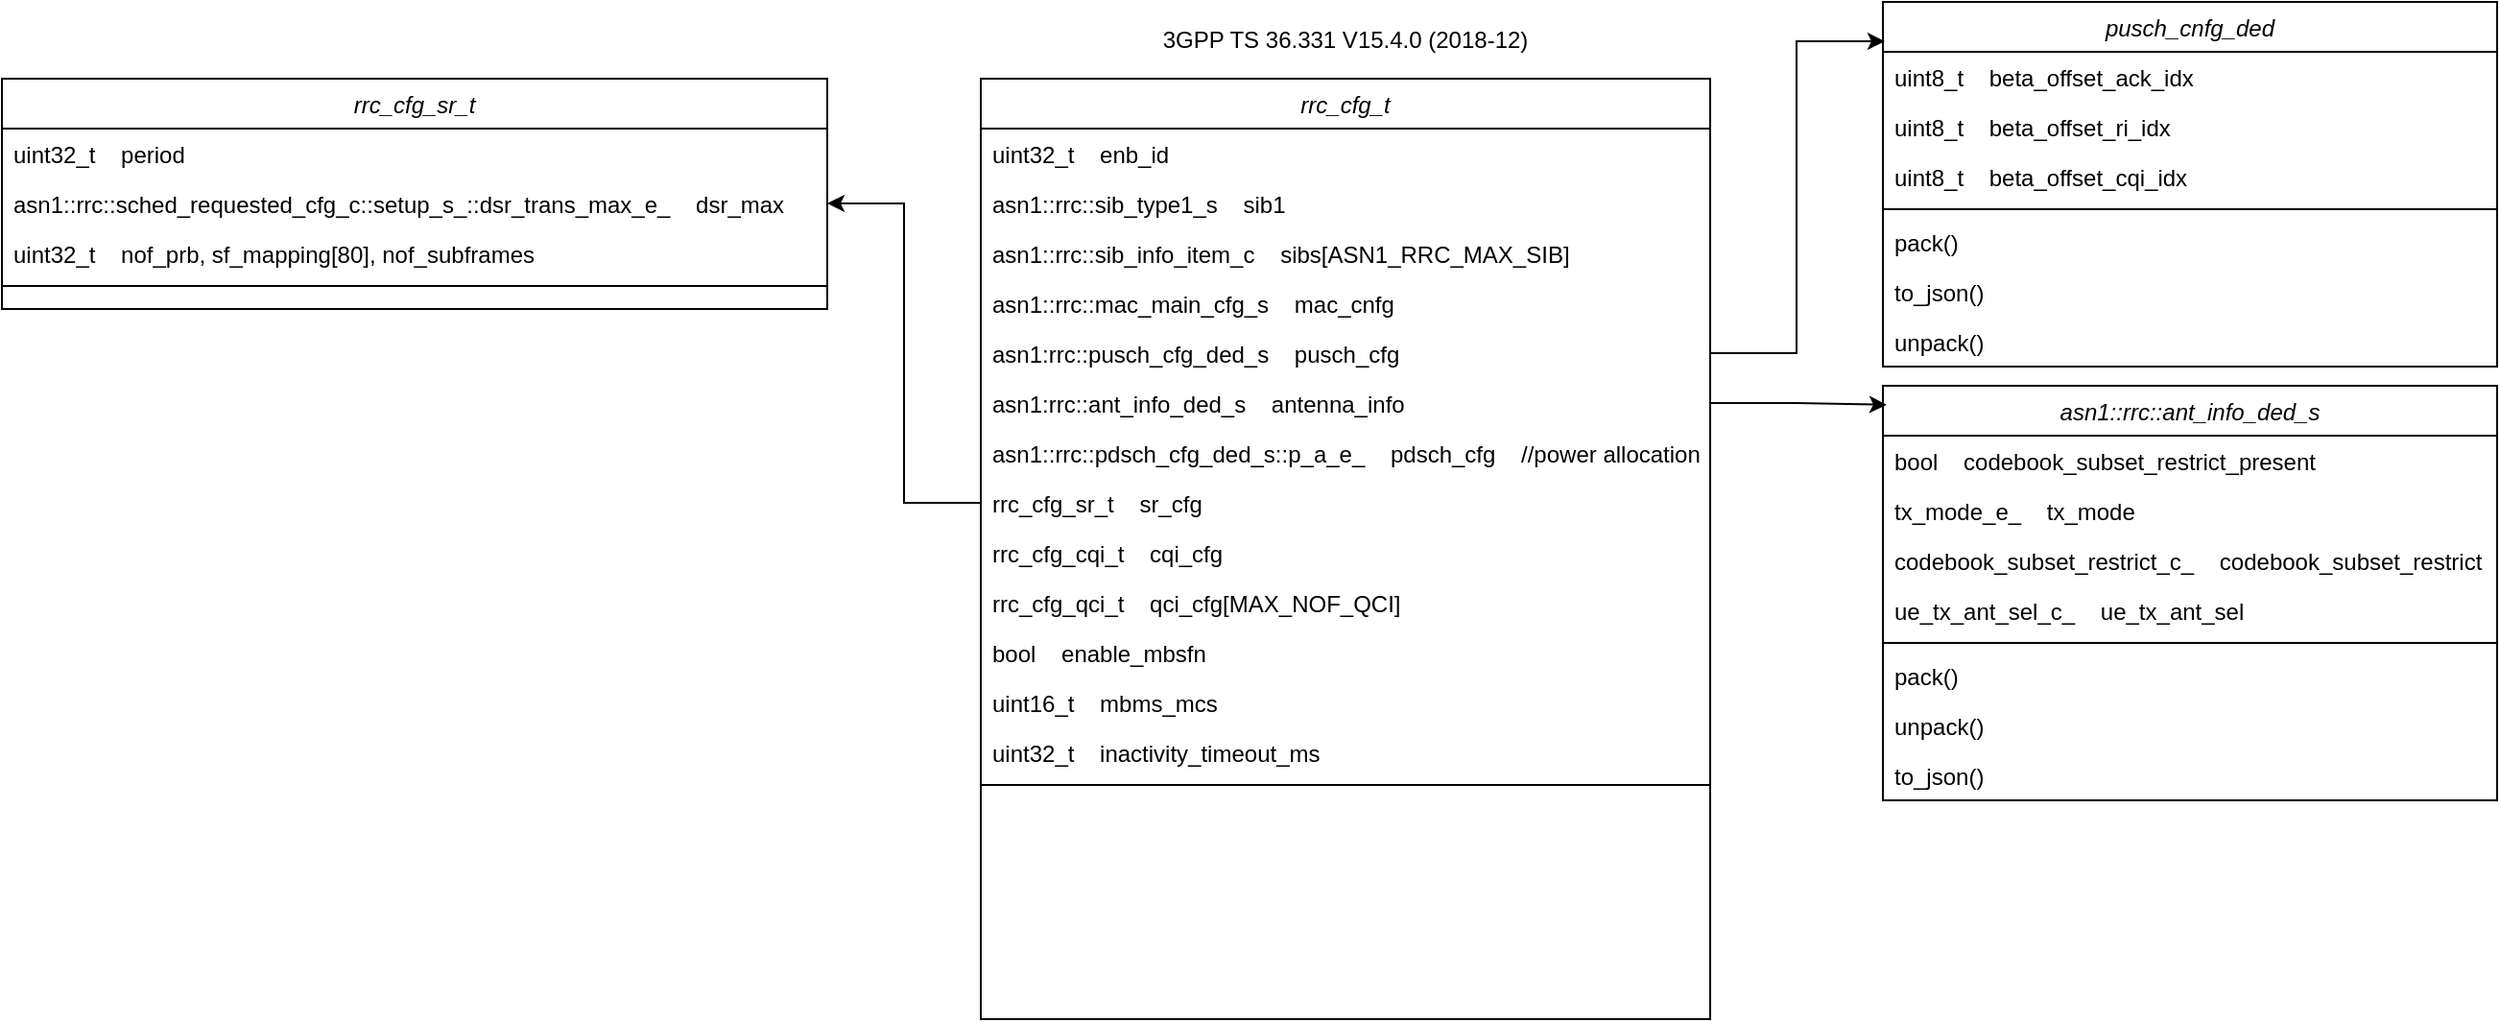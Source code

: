 <mxfile version="15.1.2" type="github">
  <diagram id="C5RBs43oDa-KdzZeNtuy" name="Page-1">
    <mxGraphModel dx="1695" dy="590" grid="1" gridSize="10" guides="1" tooltips="1" connect="1" arrows="1" fold="1" page="1" pageScale="1" pageWidth="827" pageHeight="1169" math="0" shadow="0">
      <root>
        <mxCell id="WIyWlLk6GJQsqaUBKTNV-0" />
        <mxCell id="WIyWlLk6GJQsqaUBKTNV-1" parent="WIyWlLk6GJQsqaUBKTNV-0" />
        <mxCell id="zkfFHV4jXpPFQw0GAbJ--0" value="rrc_cfg_t" style="swimlane;fontStyle=2;align=center;verticalAlign=top;childLayout=stackLayout;horizontal=1;startSize=26;horizontalStack=0;resizeParent=1;resizeLast=0;collapsible=1;marginBottom=0;rounded=0;shadow=0;strokeWidth=1;" parent="WIyWlLk6GJQsqaUBKTNV-1" vertex="1">
          <mxGeometry x="160" y="50" width="380" height="490" as="geometry">
            <mxRectangle x="230" y="140" width="160" height="26" as="alternateBounds" />
          </mxGeometry>
        </mxCell>
        <mxCell id="zkfFHV4jXpPFQw0GAbJ--1" value="uint32_t    enb_id" style="text;align=left;verticalAlign=top;spacingLeft=4;spacingRight=4;overflow=hidden;rotatable=0;points=[[0,0.5],[1,0.5]];portConstraint=eastwest;" parent="zkfFHV4jXpPFQw0GAbJ--0" vertex="1">
          <mxGeometry y="26" width="380" height="26" as="geometry" />
        </mxCell>
        <mxCell id="zkfFHV4jXpPFQw0GAbJ--2" value="asn1::rrc::sib_type1_s    sib1" style="text;align=left;verticalAlign=top;spacingLeft=4;spacingRight=4;overflow=hidden;rotatable=0;points=[[0,0.5],[1,0.5]];portConstraint=eastwest;rounded=0;shadow=0;html=0;" parent="zkfFHV4jXpPFQw0GAbJ--0" vertex="1">
          <mxGeometry y="52" width="380" height="26" as="geometry" />
        </mxCell>
        <mxCell id="zkfFHV4jXpPFQw0GAbJ--3" value="asn1::rrc::sib_info_item_c    sibs[ASN1_RRC_MAX_SIB]" style="text;align=left;verticalAlign=top;spacingLeft=4;spacingRight=4;overflow=hidden;rotatable=0;points=[[0,0.5],[1,0.5]];portConstraint=eastwest;rounded=0;shadow=0;html=0;" parent="zkfFHV4jXpPFQw0GAbJ--0" vertex="1">
          <mxGeometry y="78" width="380" height="26" as="geometry" />
        </mxCell>
        <mxCell id="nFH6u634W5SgRfGMAc9s-0" value="asn1::rrc::mac_main_cfg_s    mac_cnfg" style="text;align=left;verticalAlign=top;spacingLeft=4;spacingRight=4;overflow=hidden;rotatable=0;points=[[0,0.5],[1,0.5]];portConstraint=eastwest;rounded=0;shadow=0;html=0;" parent="zkfFHV4jXpPFQw0GAbJ--0" vertex="1">
          <mxGeometry y="104" width="380" height="26" as="geometry" />
        </mxCell>
        <mxCell id="nFH6u634W5SgRfGMAc9s-1" value="asn1:rrc::pusch_cfg_ded_s    pusch_cfg" style="text;align=left;verticalAlign=top;spacingLeft=4;spacingRight=4;overflow=hidden;rotatable=0;points=[[0,0.5],[1,0.5]];portConstraint=eastwest;rounded=0;shadow=0;html=0;" parent="zkfFHV4jXpPFQw0GAbJ--0" vertex="1">
          <mxGeometry y="130" width="380" height="26" as="geometry" />
        </mxCell>
        <mxCell id="YdF03q558E9KKeU0JVHB-0" value="asn1:rrc::ant_info_ded_s    antenna_info" style="text;align=left;verticalAlign=top;spacingLeft=4;spacingRight=4;overflow=hidden;rotatable=0;points=[[0,0.5],[1,0.5]];portConstraint=eastwest;rounded=0;shadow=0;html=0;" parent="zkfFHV4jXpPFQw0GAbJ--0" vertex="1">
          <mxGeometry y="156" width="380" height="26" as="geometry" />
        </mxCell>
        <mxCell id="hvT69wwBM6KvmneFS_yE-0" value="asn1::rrc::pdsch_cfg_ded_s::p_a_e_    pdsch_cfg    //power allocation" style="text;align=left;verticalAlign=top;spacingLeft=4;spacingRight=4;overflow=hidden;rotatable=0;points=[[0,0.5],[1,0.5]];portConstraint=eastwest;rounded=0;shadow=0;html=0;" vertex="1" parent="zkfFHV4jXpPFQw0GAbJ--0">
          <mxGeometry y="182" width="380" height="26" as="geometry" />
        </mxCell>
        <mxCell id="hvT69wwBM6KvmneFS_yE-2" value="rrc_cfg_sr_t    sr_cfg" style="text;align=left;verticalAlign=top;spacingLeft=4;spacingRight=4;overflow=hidden;rotatable=0;points=[[0,0.5],[1,0.5]];portConstraint=eastwest;rounded=0;shadow=0;html=0;" vertex="1" parent="zkfFHV4jXpPFQw0GAbJ--0">
          <mxGeometry y="208" width="380" height="26" as="geometry" />
        </mxCell>
        <mxCell id="hvT69wwBM6KvmneFS_yE-3" value="rrc_cfg_cqi_t    cqi_cfg" style="text;align=left;verticalAlign=top;spacingLeft=4;spacingRight=4;overflow=hidden;rotatable=0;points=[[0,0.5],[1,0.5]];portConstraint=eastwest;rounded=0;shadow=0;html=0;" vertex="1" parent="zkfFHV4jXpPFQw0GAbJ--0">
          <mxGeometry y="234" width="380" height="26" as="geometry" />
        </mxCell>
        <mxCell id="hvT69wwBM6KvmneFS_yE-4" value="rrc_cfg_qci_t    qci_cfg[MAX_NOF_QCI]&#xa;" style="text;align=left;verticalAlign=top;spacingLeft=4;spacingRight=4;overflow=hidden;rotatable=0;points=[[0,0.5],[1,0.5]];portConstraint=eastwest;rounded=0;shadow=0;html=0;" vertex="1" parent="zkfFHV4jXpPFQw0GAbJ--0">
          <mxGeometry y="260" width="380" height="26" as="geometry" />
        </mxCell>
        <mxCell id="hvT69wwBM6KvmneFS_yE-5" value="bool    enable_mbsfn" style="text;align=left;verticalAlign=top;spacingLeft=4;spacingRight=4;overflow=hidden;rotatable=0;points=[[0,0.5],[1,0.5]];portConstraint=eastwest;rounded=0;shadow=0;html=0;" vertex="1" parent="zkfFHV4jXpPFQw0GAbJ--0">
          <mxGeometry y="286" width="380" height="26" as="geometry" />
        </mxCell>
        <mxCell id="hvT69wwBM6KvmneFS_yE-6" value="uint16_t    mbms_mcs" style="text;align=left;verticalAlign=top;spacingLeft=4;spacingRight=4;overflow=hidden;rotatable=0;points=[[0,0.5],[1,0.5]];portConstraint=eastwest;rounded=0;shadow=0;html=0;" vertex="1" parent="zkfFHV4jXpPFQw0GAbJ--0">
          <mxGeometry y="312" width="380" height="26" as="geometry" />
        </mxCell>
        <mxCell id="hvT69wwBM6KvmneFS_yE-7" value="uint32_t    inactivity_timeout_ms" style="text;align=left;verticalAlign=top;spacingLeft=4;spacingRight=4;overflow=hidden;rotatable=0;points=[[0,0.5],[1,0.5]];portConstraint=eastwest;rounded=0;shadow=0;html=0;" vertex="1" parent="zkfFHV4jXpPFQw0GAbJ--0">
          <mxGeometry y="338" width="380" height="26" as="geometry" />
        </mxCell>
        <mxCell id="zkfFHV4jXpPFQw0GAbJ--4" value="" style="line;html=1;strokeWidth=1;align=left;verticalAlign=middle;spacingTop=-1;spacingLeft=3;spacingRight=3;rotatable=0;labelPosition=right;points=[];portConstraint=eastwest;" parent="zkfFHV4jXpPFQw0GAbJ--0" vertex="1">
          <mxGeometry y="364" width="380" height="8" as="geometry" />
        </mxCell>
        <mxCell id="YdF03q558E9KKeU0JVHB-2" value="asn1::rrc::ant_info_ded_s" style="swimlane;fontStyle=2;align=center;verticalAlign=top;childLayout=stackLayout;horizontal=1;startSize=26;horizontalStack=0;resizeParent=1;resizeLast=0;collapsible=1;marginBottom=0;rounded=0;shadow=0;strokeWidth=1;" parent="WIyWlLk6GJQsqaUBKTNV-1" vertex="1">
          <mxGeometry x="630" y="210" width="320" height="216" as="geometry">
            <mxRectangle x="230" y="140" width="160" height="26" as="alternateBounds" />
          </mxGeometry>
        </mxCell>
        <mxCell id="YdF03q558E9KKeU0JVHB-4" value="bool    codebook_subset_restrict_present" style="text;align=left;verticalAlign=top;spacingLeft=4;spacingRight=4;overflow=hidden;rotatable=0;points=[[0,0.5],[1,0.5]];portConstraint=eastwest;rounded=0;shadow=0;html=0;" parent="YdF03q558E9KKeU0JVHB-2" vertex="1">
          <mxGeometry y="26" width="320" height="26" as="geometry" />
        </mxCell>
        <mxCell id="YdF03q558E9KKeU0JVHB-6" value="tx_mode_e_    tx_mode" style="text;align=left;verticalAlign=top;spacingLeft=4;spacingRight=4;overflow=hidden;rotatable=0;points=[[0,0.5],[1,0.5]];portConstraint=eastwest;rounded=0;shadow=0;html=0;" parent="YdF03q558E9KKeU0JVHB-2" vertex="1">
          <mxGeometry y="52" width="320" height="26" as="geometry" />
        </mxCell>
        <mxCell id="YdF03q558E9KKeU0JVHB-7" value="codebook_subset_restrict_c_    codebook_subset_restrict    " style="text;align=left;verticalAlign=top;spacingLeft=4;spacingRight=4;overflow=hidden;rotatable=0;points=[[0,0.5],[1,0.5]];portConstraint=eastwest;rounded=0;shadow=0;html=0;" parent="YdF03q558E9KKeU0JVHB-2" vertex="1">
          <mxGeometry y="78" width="320" height="26" as="geometry" />
        </mxCell>
        <mxCell id="YdF03q558E9KKeU0JVHB-8" value="ue_tx_ant_sel_c_    ue_tx_ant_sel" style="text;align=left;verticalAlign=top;spacingLeft=4;spacingRight=4;overflow=hidden;rotatable=0;points=[[0,0.5],[1,0.5]];portConstraint=eastwest;rounded=0;shadow=0;html=0;" parent="YdF03q558E9KKeU0JVHB-2" vertex="1">
          <mxGeometry y="104" width="320" height="26" as="geometry" />
        </mxCell>
        <mxCell id="YdF03q558E9KKeU0JVHB-9" value="" style="line;html=1;strokeWidth=1;align=left;verticalAlign=middle;spacingTop=-1;spacingLeft=3;spacingRight=3;rotatable=0;labelPosition=right;points=[];portConstraint=eastwest;" parent="YdF03q558E9KKeU0JVHB-2" vertex="1">
          <mxGeometry y="130" width="320" height="8" as="geometry" />
        </mxCell>
        <mxCell id="YdF03q558E9KKeU0JVHB-10" value="pack()" style="text;align=left;verticalAlign=top;spacingLeft=4;spacingRight=4;overflow=hidden;rotatable=0;points=[[0,0.5],[1,0.5]];portConstraint=eastwest;rounded=0;shadow=0;html=0;" parent="YdF03q558E9KKeU0JVHB-2" vertex="1">
          <mxGeometry y="138" width="320" height="26" as="geometry" />
        </mxCell>
        <mxCell id="YdF03q558E9KKeU0JVHB-11" value="unpack()" style="text;align=left;verticalAlign=top;spacingLeft=4;spacingRight=4;overflow=hidden;rotatable=0;points=[[0,0.5],[1,0.5]];portConstraint=eastwest;rounded=0;shadow=0;html=0;" parent="YdF03q558E9KKeU0JVHB-2" vertex="1">
          <mxGeometry y="164" width="320" height="26" as="geometry" />
        </mxCell>
        <mxCell id="YdF03q558E9KKeU0JVHB-12" value="to_json()" style="text;align=left;verticalAlign=top;spacingLeft=4;spacingRight=4;overflow=hidden;rotatable=0;points=[[0,0.5],[1,0.5]];portConstraint=eastwest;rounded=0;shadow=0;html=0;" parent="YdF03q558E9KKeU0JVHB-2" vertex="1">
          <mxGeometry y="190" width="320" height="26" as="geometry" />
        </mxCell>
        <mxCell id="YdF03q558E9KKeU0JVHB-13" style="edgeStyle=orthogonalEdgeStyle;rounded=0;orthogonalLoop=1;jettySize=auto;html=1;exitX=1;exitY=0.5;exitDx=0;exitDy=0;entryX=0.006;entryY=0.046;entryDx=0;entryDy=0;entryPerimeter=0;" parent="WIyWlLk6GJQsqaUBKTNV-1" source="YdF03q558E9KKeU0JVHB-0" target="YdF03q558E9KKeU0JVHB-2" edge="1">
          <mxGeometry relative="1" as="geometry" />
        </mxCell>
        <mxCell id="hvT69wwBM6KvmneFS_yE-1" value="3GPP TS 36.331 V15.4.0 (2018-12)" style="text;html=1;strokeColor=none;fillColor=none;align=center;verticalAlign=middle;whiteSpace=wrap;rounded=0;" vertex="1" parent="WIyWlLk6GJQsqaUBKTNV-1">
          <mxGeometry x="235" y="20" width="230" height="20" as="geometry" />
        </mxCell>
        <mxCell id="hvT69wwBM6KvmneFS_yE-8" value="pusch_cnfg_ded" style="swimlane;fontStyle=2;align=center;verticalAlign=top;childLayout=stackLayout;horizontal=1;startSize=26;horizontalStack=0;resizeParent=1;resizeLast=0;collapsible=1;marginBottom=0;rounded=0;shadow=0;strokeWidth=1;" vertex="1" parent="WIyWlLk6GJQsqaUBKTNV-1">
          <mxGeometry x="630" y="10" width="320" height="190" as="geometry">
            <mxRectangle x="230" y="140" width="160" height="26" as="alternateBounds" />
          </mxGeometry>
        </mxCell>
        <mxCell id="hvT69wwBM6KvmneFS_yE-9" value="uint8_t    beta_offset_ack_idx" style="text;align=left;verticalAlign=top;spacingLeft=4;spacingRight=4;overflow=hidden;rotatable=0;points=[[0,0.5],[1,0.5]];portConstraint=eastwest;rounded=0;shadow=0;html=0;" vertex="1" parent="hvT69wwBM6KvmneFS_yE-8">
          <mxGeometry y="26" width="320" height="26" as="geometry" />
        </mxCell>
        <mxCell id="hvT69wwBM6KvmneFS_yE-10" value="uint8_t    beta_offset_ri_idx" style="text;align=left;verticalAlign=top;spacingLeft=4;spacingRight=4;overflow=hidden;rotatable=0;points=[[0,0.5],[1,0.5]];portConstraint=eastwest;rounded=0;shadow=0;html=0;" vertex="1" parent="hvT69wwBM6KvmneFS_yE-8">
          <mxGeometry y="52" width="320" height="26" as="geometry" />
        </mxCell>
        <mxCell id="hvT69wwBM6KvmneFS_yE-11" value="uint8_t    beta_offset_cqi_idx" style="text;align=left;verticalAlign=top;spacingLeft=4;spacingRight=4;overflow=hidden;rotatable=0;points=[[0,0.5],[1,0.5]];portConstraint=eastwest;rounded=0;shadow=0;html=0;" vertex="1" parent="hvT69wwBM6KvmneFS_yE-8">
          <mxGeometry y="78" width="320" height="26" as="geometry" />
        </mxCell>
        <mxCell id="hvT69wwBM6KvmneFS_yE-13" value="" style="line;html=1;strokeWidth=1;align=left;verticalAlign=middle;spacingTop=-1;spacingLeft=3;spacingRight=3;rotatable=0;labelPosition=right;points=[];portConstraint=eastwest;" vertex="1" parent="hvT69wwBM6KvmneFS_yE-8">
          <mxGeometry y="104" width="320" height="8" as="geometry" />
        </mxCell>
        <mxCell id="hvT69wwBM6KvmneFS_yE-18" value="pack()" style="text;align=left;verticalAlign=top;spacingLeft=4;spacingRight=4;overflow=hidden;rotatable=0;points=[[0,0.5],[1,0.5]];portConstraint=eastwest;rounded=0;shadow=0;html=0;" vertex="1" parent="hvT69wwBM6KvmneFS_yE-8">
          <mxGeometry y="112" width="320" height="26" as="geometry" />
        </mxCell>
        <mxCell id="hvT69wwBM6KvmneFS_yE-20" value="to_json()" style="text;align=left;verticalAlign=top;spacingLeft=4;spacingRight=4;overflow=hidden;rotatable=0;points=[[0,0.5],[1,0.5]];portConstraint=eastwest;rounded=0;shadow=0;html=0;" vertex="1" parent="hvT69wwBM6KvmneFS_yE-8">
          <mxGeometry y="138" width="320" height="26" as="geometry" />
        </mxCell>
        <mxCell id="hvT69wwBM6KvmneFS_yE-19" value="unpack()" style="text;align=left;verticalAlign=top;spacingLeft=4;spacingRight=4;overflow=hidden;rotatable=0;points=[[0,0.5],[1,0.5]];portConstraint=eastwest;rounded=0;shadow=0;html=0;" vertex="1" parent="hvT69wwBM6KvmneFS_yE-8">
          <mxGeometry y="164" width="320" height="26" as="geometry" />
        </mxCell>
        <mxCell id="hvT69wwBM6KvmneFS_yE-17" style="edgeStyle=orthogonalEdgeStyle;rounded=0;orthogonalLoop=1;jettySize=auto;html=1;exitX=1;exitY=0.5;exitDx=0;exitDy=0;entryX=0.003;entryY=0.108;entryDx=0;entryDy=0;entryPerimeter=0;" edge="1" parent="WIyWlLk6GJQsqaUBKTNV-1" source="nFH6u634W5SgRfGMAc9s-1" target="hvT69wwBM6KvmneFS_yE-8">
          <mxGeometry relative="1" as="geometry" />
        </mxCell>
        <mxCell id="hvT69wwBM6KvmneFS_yE-21" value="rrc_cfg_sr_t" style="swimlane;fontStyle=2;align=center;verticalAlign=top;childLayout=stackLayout;horizontal=1;startSize=26;horizontalStack=0;resizeParent=1;resizeLast=0;collapsible=1;marginBottom=0;rounded=0;shadow=0;strokeWidth=1;" vertex="1" parent="WIyWlLk6GJQsqaUBKTNV-1">
          <mxGeometry x="-350" y="50" width="430" height="120" as="geometry">
            <mxRectangle x="230" y="140" width="160" height="26" as="alternateBounds" />
          </mxGeometry>
        </mxCell>
        <mxCell id="hvT69wwBM6KvmneFS_yE-22" value="uint32_t    period" style="text;align=left;verticalAlign=top;spacingLeft=4;spacingRight=4;overflow=hidden;rotatable=0;points=[[0,0.5],[1,0.5]];portConstraint=eastwest;rounded=0;shadow=0;html=0;" vertex="1" parent="hvT69wwBM6KvmneFS_yE-21">
          <mxGeometry y="26" width="430" height="26" as="geometry" />
        </mxCell>
        <mxCell id="hvT69wwBM6KvmneFS_yE-23" value="asn1::rrc::sched_requested_cfg_c::setup_s_::dsr_trans_max_e_    dsr_max" style="text;align=left;verticalAlign=top;spacingLeft=4;spacingRight=4;overflow=hidden;rotatable=0;points=[[0,0.5],[1,0.5]];portConstraint=eastwest;rounded=0;shadow=0;html=0;" vertex="1" parent="hvT69wwBM6KvmneFS_yE-21">
          <mxGeometry y="52" width="430" height="26" as="geometry" />
        </mxCell>
        <mxCell id="hvT69wwBM6KvmneFS_yE-24" value="uint32_t    nof_prb, sf_mapping[80], nof_subframes" style="text;align=left;verticalAlign=top;spacingLeft=4;spacingRight=4;overflow=hidden;rotatable=0;points=[[0,0.5],[1,0.5]];portConstraint=eastwest;rounded=0;shadow=0;html=0;" vertex="1" parent="hvT69wwBM6KvmneFS_yE-21">
          <mxGeometry y="78" width="430" height="26" as="geometry" />
        </mxCell>
        <mxCell id="hvT69wwBM6KvmneFS_yE-25" value="" style="line;html=1;strokeWidth=1;align=left;verticalAlign=middle;spacingTop=-1;spacingLeft=3;spacingRight=3;rotatable=0;labelPosition=right;points=[];portConstraint=eastwest;" vertex="1" parent="hvT69wwBM6KvmneFS_yE-21">
          <mxGeometry y="104" width="430" height="8" as="geometry" />
        </mxCell>
        <mxCell id="hvT69wwBM6KvmneFS_yE-29" style="edgeStyle=orthogonalEdgeStyle;rounded=0;orthogonalLoop=1;jettySize=auto;html=1;exitX=0;exitY=0.5;exitDx=0;exitDy=0;" edge="1" parent="WIyWlLk6GJQsqaUBKTNV-1" source="hvT69wwBM6KvmneFS_yE-2" target="hvT69wwBM6KvmneFS_yE-23">
          <mxGeometry relative="1" as="geometry" />
        </mxCell>
      </root>
    </mxGraphModel>
  </diagram>
</mxfile>
